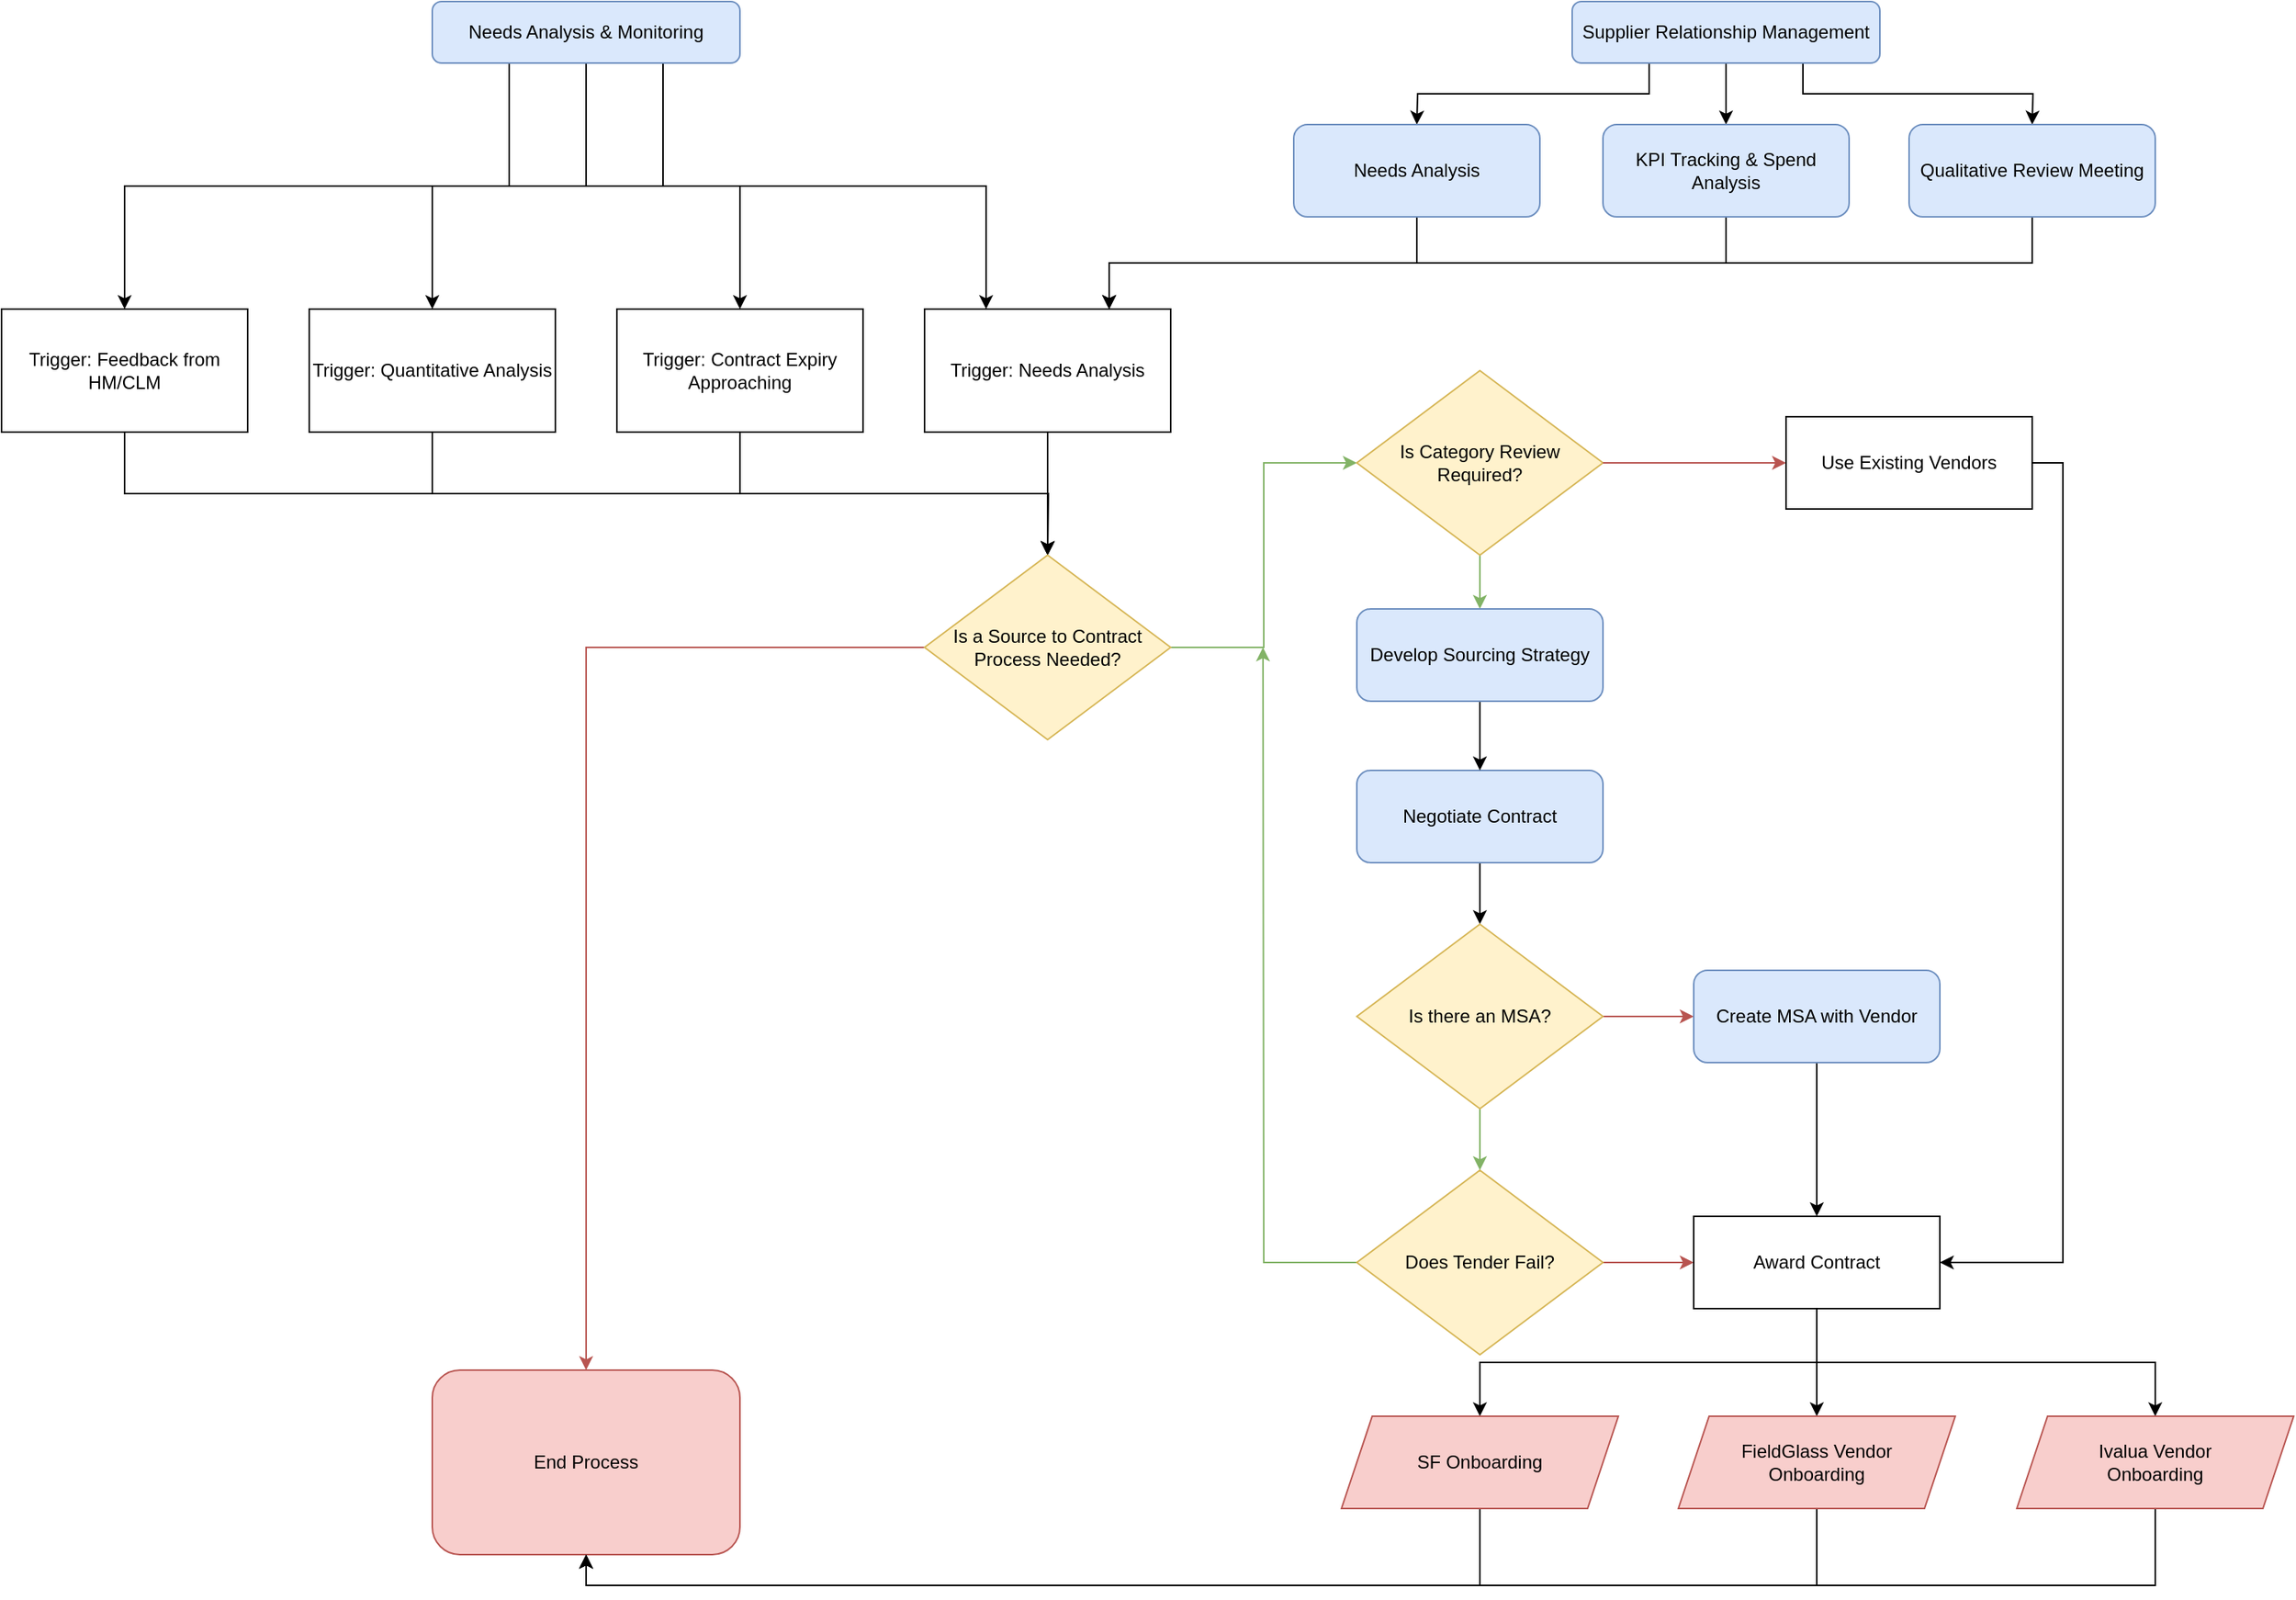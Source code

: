 <mxfile version="26.0.14">
  <diagram id="C5RBs43oDa-KdzZeNtuy" name="Page-1">
    <mxGraphModel dx="2954" dy="1098" grid="1" gridSize="10" guides="1" tooltips="1" connect="1" arrows="1" fold="1" page="1" pageScale="1" pageWidth="827" pageHeight="1169" math="0" shadow="0">
      <root>
        <mxCell id="WIyWlLk6GJQsqaUBKTNV-0" />
        <mxCell id="WIyWlLk6GJQsqaUBKTNV-1" parent="WIyWlLk6GJQsqaUBKTNV-0" />
        <mxCell id="7fKR6DzYwxGj0Lj0Nkhz-16" style="edgeStyle=orthogonalEdgeStyle;rounded=0;orthogonalLoop=1;jettySize=auto;html=1;exitX=0.25;exitY=1;exitDx=0;exitDy=0;entryX=0.5;entryY=0;entryDx=0;entryDy=0;" edge="1" parent="WIyWlLk6GJQsqaUBKTNV-1" source="WIyWlLk6GJQsqaUBKTNV-3" target="7fKR6DzYwxGj0Lj0Nkhz-1">
          <mxGeometry relative="1" as="geometry" />
        </mxCell>
        <mxCell id="7fKR6DzYwxGj0Lj0Nkhz-17" style="edgeStyle=orthogonalEdgeStyle;rounded=0;orthogonalLoop=1;jettySize=auto;html=1;exitX=0.5;exitY=1;exitDx=0;exitDy=0;entryX=0.5;entryY=0;entryDx=0;entryDy=0;" edge="1" parent="WIyWlLk6GJQsqaUBKTNV-1" source="WIyWlLk6GJQsqaUBKTNV-3" target="7fKR6DzYwxGj0Lj0Nkhz-0">
          <mxGeometry relative="1" as="geometry" />
        </mxCell>
        <mxCell id="7fKR6DzYwxGj0Lj0Nkhz-18" style="edgeStyle=orthogonalEdgeStyle;rounded=0;orthogonalLoop=1;jettySize=auto;html=1;exitX=0.5;exitY=1;exitDx=0;exitDy=0;entryX=0.5;entryY=0;entryDx=0;entryDy=0;" edge="1" parent="WIyWlLk6GJQsqaUBKTNV-1" source="WIyWlLk6GJQsqaUBKTNV-3" target="7fKR6DzYwxGj0Lj0Nkhz-2">
          <mxGeometry relative="1" as="geometry" />
        </mxCell>
        <mxCell id="7fKR6DzYwxGj0Lj0Nkhz-23" style="edgeStyle=orthogonalEdgeStyle;rounded=0;orthogonalLoop=1;jettySize=auto;html=1;exitX=0.75;exitY=1;exitDx=0;exitDy=0;entryX=0.25;entryY=0;entryDx=0;entryDy=0;" edge="1" parent="WIyWlLk6GJQsqaUBKTNV-1" source="WIyWlLk6GJQsqaUBKTNV-3" target="7fKR6DzYwxGj0Lj0Nkhz-3">
          <mxGeometry relative="1" as="geometry" />
        </mxCell>
        <mxCell id="WIyWlLk6GJQsqaUBKTNV-3" value="Needs Analysis &amp;amp; Monitoring" style="rounded=1;whiteSpace=wrap;html=1;fontSize=12;glass=0;strokeWidth=1;shadow=0;fillColor=#dae8fc;strokeColor=#6c8ebf;" parent="WIyWlLk6GJQsqaUBKTNV-1" vertex="1">
          <mxGeometry x="320" y="40" width="200" height="40" as="geometry" />
        </mxCell>
        <mxCell id="7fKR6DzYwxGj0Lj0Nkhz-27" style="edgeStyle=orthogonalEdgeStyle;rounded=0;orthogonalLoop=1;jettySize=auto;html=1;exitX=0.5;exitY=1;exitDx=0;exitDy=0;" edge="1" parent="WIyWlLk6GJQsqaUBKTNV-1" source="7fKR6DzYwxGj0Lj0Nkhz-0" target="7fKR6DzYwxGj0Lj0Nkhz-24">
          <mxGeometry relative="1" as="geometry" />
        </mxCell>
        <mxCell id="7fKR6DzYwxGj0Lj0Nkhz-0" value="Trigger: Quantitative Analysis" style="rounded=0;whiteSpace=wrap;html=1;" vertex="1" parent="WIyWlLk6GJQsqaUBKTNV-1">
          <mxGeometry x="240" y="240" width="160" height="80" as="geometry" />
        </mxCell>
        <mxCell id="7fKR6DzYwxGj0Lj0Nkhz-28" style="edgeStyle=orthogonalEdgeStyle;rounded=0;orthogonalLoop=1;jettySize=auto;html=1;exitX=0.5;exitY=1;exitDx=0;exitDy=0;" edge="1" parent="WIyWlLk6GJQsqaUBKTNV-1" source="7fKR6DzYwxGj0Lj0Nkhz-1" target="7fKR6DzYwxGj0Lj0Nkhz-24">
          <mxGeometry relative="1" as="geometry" />
        </mxCell>
        <mxCell id="7fKR6DzYwxGj0Lj0Nkhz-1" value="Trigger: Feedback from HM/CLM" style="rounded=0;whiteSpace=wrap;html=1;" vertex="1" parent="WIyWlLk6GJQsqaUBKTNV-1">
          <mxGeometry x="40" y="240" width="160" height="80" as="geometry" />
        </mxCell>
        <mxCell id="7fKR6DzYwxGj0Lj0Nkhz-26" style="edgeStyle=orthogonalEdgeStyle;rounded=0;orthogonalLoop=1;jettySize=auto;html=1;exitX=0.5;exitY=1;exitDx=0;exitDy=0;" edge="1" parent="WIyWlLk6GJQsqaUBKTNV-1" source="7fKR6DzYwxGj0Lj0Nkhz-2">
          <mxGeometry relative="1" as="geometry">
            <mxPoint x="720" y="400" as="targetPoint" />
          </mxGeometry>
        </mxCell>
        <mxCell id="7fKR6DzYwxGj0Lj0Nkhz-2" value="Trigger: Contract Expiry Approaching" style="rounded=0;whiteSpace=wrap;html=1;" vertex="1" parent="WIyWlLk6GJQsqaUBKTNV-1">
          <mxGeometry x="440" y="240" width="160" height="80" as="geometry" />
        </mxCell>
        <mxCell id="7fKR6DzYwxGj0Lj0Nkhz-25" style="edgeStyle=orthogonalEdgeStyle;rounded=0;orthogonalLoop=1;jettySize=auto;html=1;exitX=0.5;exitY=1;exitDx=0;exitDy=0;entryX=0.5;entryY=0;entryDx=0;entryDy=0;" edge="1" parent="WIyWlLk6GJQsqaUBKTNV-1" source="7fKR6DzYwxGj0Lj0Nkhz-3" target="7fKR6DzYwxGj0Lj0Nkhz-24">
          <mxGeometry relative="1" as="geometry" />
        </mxCell>
        <mxCell id="7fKR6DzYwxGj0Lj0Nkhz-3" value="Trigger: Needs Analysis" style="rounded=0;whiteSpace=wrap;html=1;" vertex="1" parent="WIyWlLk6GJQsqaUBKTNV-1">
          <mxGeometry x="640" y="240" width="160" height="80" as="geometry" />
        </mxCell>
        <mxCell id="7fKR6DzYwxGj0Lj0Nkhz-11" style="edgeStyle=orthogonalEdgeStyle;rounded=0;orthogonalLoop=1;jettySize=auto;html=1;exitX=0.5;exitY=1;exitDx=0;exitDy=0;entryX=0.5;entryY=0;entryDx=0;entryDy=0;" edge="1" parent="WIyWlLk6GJQsqaUBKTNV-1" source="7fKR6DzYwxGj0Lj0Nkhz-4">
          <mxGeometry relative="1" as="geometry">
            <mxPoint x="1161" y="120" as="targetPoint" />
          </mxGeometry>
        </mxCell>
        <mxCell id="7fKR6DzYwxGj0Lj0Nkhz-12" style="edgeStyle=orthogonalEdgeStyle;rounded=0;orthogonalLoop=1;jettySize=auto;html=1;exitX=0.25;exitY=1;exitDx=0;exitDy=0;entryX=0.5;entryY=0;entryDx=0;entryDy=0;" edge="1" parent="WIyWlLk6GJQsqaUBKTNV-1" source="7fKR6DzYwxGj0Lj0Nkhz-4">
          <mxGeometry relative="1" as="geometry">
            <mxPoint x="960" y="120" as="targetPoint" />
          </mxGeometry>
        </mxCell>
        <mxCell id="7fKR6DzYwxGj0Lj0Nkhz-13" style="edgeStyle=orthogonalEdgeStyle;rounded=0;orthogonalLoop=1;jettySize=auto;html=1;exitX=0.75;exitY=1;exitDx=0;exitDy=0;entryX=0.5;entryY=0;entryDx=0;entryDy=0;" edge="1" parent="WIyWlLk6GJQsqaUBKTNV-1" source="7fKR6DzYwxGj0Lj0Nkhz-4">
          <mxGeometry relative="1" as="geometry">
            <mxPoint x="1360" y="120" as="targetPoint" />
          </mxGeometry>
        </mxCell>
        <mxCell id="7fKR6DzYwxGj0Lj0Nkhz-4" value="Supplier Relationship Management" style="rounded=1;whiteSpace=wrap;html=1;fontSize=12;glass=0;strokeWidth=1;shadow=0;fillColor=#dae8fc;strokeColor=#6c8ebf;" vertex="1" parent="WIyWlLk6GJQsqaUBKTNV-1">
          <mxGeometry x="1061" y="40" width="200" height="40" as="geometry" />
        </mxCell>
        <mxCell id="7fKR6DzYwxGj0Lj0Nkhz-62" style="edgeStyle=orthogonalEdgeStyle;rounded=0;orthogonalLoop=1;jettySize=auto;html=1;exitX=1;exitY=0.5;exitDx=0;exitDy=0;entryX=0;entryY=0.5;entryDx=0;entryDy=0;fillColor=#d5e8d4;strokeColor=#82b366;" edge="1" parent="WIyWlLk6GJQsqaUBKTNV-1" source="7fKR6DzYwxGj0Lj0Nkhz-24" target="7fKR6DzYwxGj0Lj0Nkhz-38">
          <mxGeometry relative="1" as="geometry" />
        </mxCell>
        <mxCell id="7fKR6DzYwxGj0Lj0Nkhz-70" style="edgeStyle=orthogonalEdgeStyle;rounded=0;orthogonalLoop=1;jettySize=auto;html=1;exitX=0;exitY=0.5;exitDx=0;exitDy=0;fillColor=#f8cecc;strokeColor=#b85450;" edge="1" parent="WIyWlLk6GJQsqaUBKTNV-1" source="7fKR6DzYwxGj0Lj0Nkhz-24" target="7fKR6DzYwxGj0Lj0Nkhz-29">
          <mxGeometry relative="1" as="geometry" />
        </mxCell>
        <mxCell id="7fKR6DzYwxGj0Lj0Nkhz-24" value="Is a Source to Contract Process Needed?" style="rhombus;whiteSpace=wrap;html=1;fillColor=#fff2cc;strokeColor=#d6b656;" vertex="1" parent="WIyWlLk6GJQsqaUBKTNV-1">
          <mxGeometry x="640" y="400" width="160" height="120" as="geometry" />
        </mxCell>
        <mxCell id="7fKR6DzYwxGj0Lj0Nkhz-29" value="End Process" style="rounded=1;whiteSpace=wrap;html=1;fillColor=#f8cecc;strokeColor=#b85450;" vertex="1" parent="WIyWlLk6GJQsqaUBKTNV-1">
          <mxGeometry x="320" y="930" width="200" height="120" as="geometry" />
        </mxCell>
        <mxCell id="7fKR6DzYwxGj0Lj0Nkhz-34" style="edgeStyle=orthogonalEdgeStyle;rounded=0;orthogonalLoop=1;jettySize=auto;html=1;exitX=0.5;exitY=1;exitDx=0;exitDy=0;entryX=0.75;entryY=0;entryDx=0;entryDy=0;" edge="1" parent="WIyWlLk6GJQsqaUBKTNV-1" source="7fKR6DzYwxGj0Lj0Nkhz-31" target="7fKR6DzYwxGj0Lj0Nkhz-3">
          <mxGeometry relative="1" as="geometry" />
        </mxCell>
        <mxCell id="7fKR6DzYwxGj0Lj0Nkhz-31" value="Needs Analysis" style="rounded=1;whiteSpace=wrap;html=1;fillColor=#dae8fc;strokeColor=#6c8ebf;" vertex="1" parent="WIyWlLk6GJQsqaUBKTNV-1">
          <mxGeometry x="880" y="120" width="160" height="60" as="geometry" />
        </mxCell>
        <mxCell id="7fKR6DzYwxGj0Lj0Nkhz-35" style="edgeStyle=orthogonalEdgeStyle;rounded=0;orthogonalLoop=1;jettySize=auto;html=1;exitX=0.5;exitY=1;exitDx=0;exitDy=0;entryX=0.75;entryY=0;entryDx=0;entryDy=0;" edge="1" parent="WIyWlLk6GJQsqaUBKTNV-1" source="7fKR6DzYwxGj0Lj0Nkhz-32" target="7fKR6DzYwxGj0Lj0Nkhz-3">
          <mxGeometry relative="1" as="geometry" />
        </mxCell>
        <mxCell id="7fKR6DzYwxGj0Lj0Nkhz-32" value="KPI Tracking &amp;amp; Spend Analysis" style="rounded=1;whiteSpace=wrap;html=1;fillColor=#dae8fc;strokeColor=#6c8ebf;" vertex="1" parent="WIyWlLk6GJQsqaUBKTNV-1">
          <mxGeometry x="1081" y="120" width="160" height="60" as="geometry" />
        </mxCell>
        <mxCell id="7fKR6DzYwxGj0Lj0Nkhz-36" style="edgeStyle=orthogonalEdgeStyle;rounded=0;orthogonalLoop=1;jettySize=auto;html=1;exitX=0.5;exitY=1;exitDx=0;exitDy=0;entryX=0.75;entryY=0;entryDx=0;entryDy=0;" edge="1" parent="WIyWlLk6GJQsqaUBKTNV-1" source="7fKR6DzYwxGj0Lj0Nkhz-33" target="7fKR6DzYwxGj0Lj0Nkhz-3">
          <mxGeometry relative="1" as="geometry" />
        </mxCell>
        <mxCell id="7fKR6DzYwxGj0Lj0Nkhz-33" value="Qualitative Review Meeting" style="rounded=1;whiteSpace=wrap;html=1;fillColor=#dae8fc;strokeColor=#6c8ebf;" vertex="1" parent="WIyWlLk6GJQsqaUBKTNV-1">
          <mxGeometry x="1280" y="120" width="160" height="60" as="geometry" />
        </mxCell>
        <mxCell id="7fKR6DzYwxGj0Lj0Nkhz-52" style="edgeStyle=orthogonalEdgeStyle;rounded=0;orthogonalLoop=1;jettySize=auto;html=1;exitX=0.5;exitY=1;exitDx=0;exitDy=0;entryX=0.5;entryY=0;entryDx=0;entryDy=0;fillColor=#d5e8d4;strokeColor=#82b366;" edge="1" parent="WIyWlLk6GJQsqaUBKTNV-1" source="7fKR6DzYwxGj0Lj0Nkhz-38" target="7fKR6DzYwxGj0Lj0Nkhz-48">
          <mxGeometry relative="1" as="geometry" />
        </mxCell>
        <mxCell id="7fKR6DzYwxGj0Lj0Nkhz-38" value="Is Category Review &lt;br&gt;Required?" style="rhombus;whiteSpace=wrap;html=1;fillColor=#fff2cc;strokeColor=#d6b656;" vertex="1" parent="WIyWlLk6GJQsqaUBKTNV-1">
          <mxGeometry x="921" y="280" width="160" height="120" as="geometry" />
        </mxCell>
        <mxCell id="7fKR6DzYwxGj0Lj0Nkhz-61" style="edgeStyle=orthogonalEdgeStyle;rounded=0;orthogonalLoop=1;jettySize=auto;html=1;exitX=1;exitY=0.5;exitDx=0;exitDy=0;entryX=1;entryY=0.5;entryDx=0;entryDy=0;" edge="1" parent="WIyWlLk6GJQsqaUBKTNV-1" source="7fKR6DzYwxGj0Lj0Nkhz-40" target="7fKR6DzYwxGj0Lj0Nkhz-58">
          <mxGeometry relative="1" as="geometry" />
        </mxCell>
        <mxCell id="7fKR6DzYwxGj0Lj0Nkhz-40" value="Use Existing Vendors" style="rounded=0;whiteSpace=wrap;html=1;" vertex="1" parent="WIyWlLk6GJQsqaUBKTNV-1">
          <mxGeometry x="1200" y="310" width="160" height="60" as="geometry" />
        </mxCell>
        <mxCell id="7fKR6DzYwxGj0Lj0Nkhz-41" style="edgeStyle=orthogonalEdgeStyle;rounded=0;orthogonalLoop=1;jettySize=auto;html=1;exitX=1;exitY=0.5;exitDx=0;exitDy=0;entryX=0;entryY=0.5;entryDx=0;entryDy=0;fillColor=#f8cecc;strokeColor=#b85450;" edge="1" parent="WIyWlLk6GJQsqaUBKTNV-1" source="7fKR6DzYwxGj0Lj0Nkhz-38" target="7fKR6DzYwxGj0Lj0Nkhz-40">
          <mxGeometry relative="1" as="geometry" />
        </mxCell>
        <mxCell id="7fKR6DzYwxGj0Lj0Nkhz-59" style="edgeStyle=orthogonalEdgeStyle;rounded=0;orthogonalLoop=1;jettySize=auto;html=1;exitX=1;exitY=0.5;exitDx=0;exitDy=0;entryX=0;entryY=0.5;entryDx=0;entryDy=0;fillColor=#f8cecc;strokeColor=#b85450;" edge="1" parent="WIyWlLk6GJQsqaUBKTNV-1" source="7fKR6DzYwxGj0Lj0Nkhz-42" target="7fKR6DzYwxGj0Lj0Nkhz-58">
          <mxGeometry relative="1" as="geometry" />
        </mxCell>
        <mxCell id="7fKR6DzYwxGj0Lj0Nkhz-63" style="edgeStyle=orthogonalEdgeStyle;rounded=0;orthogonalLoop=1;jettySize=auto;html=1;exitX=0;exitY=0.5;exitDx=0;exitDy=0;fillColor=#d5e8d4;strokeColor=#82b366;" edge="1" parent="WIyWlLk6GJQsqaUBKTNV-1" source="7fKR6DzYwxGj0Lj0Nkhz-42">
          <mxGeometry relative="1" as="geometry">
            <mxPoint x="860" y="460" as="targetPoint" />
          </mxGeometry>
        </mxCell>
        <mxCell id="7fKR6DzYwxGj0Lj0Nkhz-42" value="Does Tender Fail?" style="rhombus;whiteSpace=wrap;html=1;fillColor=#fff2cc;strokeColor=#d6b656;" vertex="1" parent="WIyWlLk6GJQsqaUBKTNV-1">
          <mxGeometry x="921" y="800" width="160" height="120" as="geometry" />
        </mxCell>
        <mxCell id="7fKR6DzYwxGj0Lj0Nkhz-55" style="edgeStyle=orthogonalEdgeStyle;rounded=0;orthogonalLoop=1;jettySize=auto;html=1;exitX=0.5;exitY=1;exitDx=0;exitDy=0;entryX=0.5;entryY=0;entryDx=0;entryDy=0;" edge="1" parent="WIyWlLk6GJQsqaUBKTNV-1" source="7fKR6DzYwxGj0Lj0Nkhz-47" target="7fKR6DzYwxGj0Lj0Nkhz-49">
          <mxGeometry relative="1" as="geometry" />
        </mxCell>
        <mxCell id="7fKR6DzYwxGj0Lj0Nkhz-47" value="Negotiate Contract" style="rounded=1;whiteSpace=wrap;html=1;fillColor=#dae8fc;strokeColor=#6c8ebf;" vertex="1" parent="WIyWlLk6GJQsqaUBKTNV-1">
          <mxGeometry x="921" y="540" width="160" height="60" as="geometry" />
        </mxCell>
        <mxCell id="7fKR6DzYwxGj0Lj0Nkhz-53" style="edgeStyle=orthogonalEdgeStyle;rounded=0;orthogonalLoop=1;jettySize=auto;html=1;exitX=0.5;exitY=1;exitDx=0;exitDy=0;entryX=0.5;entryY=0;entryDx=0;entryDy=0;" edge="1" parent="WIyWlLk6GJQsqaUBKTNV-1" source="7fKR6DzYwxGj0Lj0Nkhz-48" target="7fKR6DzYwxGj0Lj0Nkhz-47">
          <mxGeometry relative="1" as="geometry" />
        </mxCell>
        <mxCell id="7fKR6DzYwxGj0Lj0Nkhz-48" value="Develop Sourcing Strategy" style="rounded=1;whiteSpace=wrap;html=1;fillColor=#dae8fc;strokeColor=#6c8ebf;" vertex="1" parent="WIyWlLk6GJQsqaUBKTNV-1">
          <mxGeometry x="921" y="435" width="160" height="60" as="geometry" />
        </mxCell>
        <mxCell id="7fKR6DzYwxGj0Lj0Nkhz-50" style="edgeStyle=orthogonalEdgeStyle;rounded=0;orthogonalLoop=1;jettySize=auto;html=1;exitX=0.5;exitY=1;exitDx=0;exitDy=0;entryX=0.5;entryY=0;entryDx=0;entryDy=0;fillColor=#d5e8d4;strokeColor=#82b366;" edge="1" parent="WIyWlLk6GJQsqaUBKTNV-1" source="7fKR6DzYwxGj0Lj0Nkhz-49" target="7fKR6DzYwxGj0Lj0Nkhz-42">
          <mxGeometry relative="1" as="geometry" />
        </mxCell>
        <mxCell id="7fKR6DzYwxGj0Lj0Nkhz-57" style="edgeStyle=orthogonalEdgeStyle;rounded=0;orthogonalLoop=1;jettySize=auto;html=1;exitX=1;exitY=0.5;exitDx=0;exitDy=0;entryX=0;entryY=0.5;entryDx=0;entryDy=0;fillColor=#f8cecc;strokeColor=#b85450;" edge="1" parent="WIyWlLk6GJQsqaUBKTNV-1" source="7fKR6DzYwxGj0Lj0Nkhz-49" target="7fKR6DzYwxGj0Lj0Nkhz-56">
          <mxGeometry relative="1" as="geometry" />
        </mxCell>
        <mxCell id="7fKR6DzYwxGj0Lj0Nkhz-49" value="Is there an MSA?" style="rhombus;whiteSpace=wrap;html=1;fillColor=#fff2cc;strokeColor=#d6b656;" vertex="1" parent="WIyWlLk6GJQsqaUBKTNV-1">
          <mxGeometry x="921" y="640" width="160" height="120" as="geometry" />
        </mxCell>
        <mxCell id="7fKR6DzYwxGj0Lj0Nkhz-60" style="edgeStyle=orthogonalEdgeStyle;rounded=0;orthogonalLoop=1;jettySize=auto;html=1;exitX=0.5;exitY=1;exitDx=0;exitDy=0;entryX=0.5;entryY=0;entryDx=0;entryDy=0;" edge="1" parent="WIyWlLk6GJQsqaUBKTNV-1" source="7fKR6DzYwxGj0Lj0Nkhz-56" target="7fKR6DzYwxGj0Lj0Nkhz-58">
          <mxGeometry relative="1" as="geometry" />
        </mxCell>
        <mxCell id="7fKR6DzYwxGj0Lj0Nkhz-56" value="Create MSA with Vendor" style="rounded=1;whiteSpace=wrap;html=1;fillColor=#dae8fc;strokeColor=#6c8ebf;" vertex="1" parent="WIyWlLk6GJQsqaUBKTNV-1">
          <mxGeometry x="1140" y="670" width="160" height="60" as="geometry" />
        </mxCell>
        <mxCell id="7fKR6DzYwxGj0Lj0Nkhz-67" style="edgeStyle=orthogonalEdgeStyle;rounded=0;orthogonalLoop=1;jettySize=auto;html=1;exitX=0.5;exitY=1;exitDx=0;exitDy=0;entryX=0.5;entryY=0;entryDx=0;entryDy=0;" edge="1" parent="WIyWlLk6GJQsqaUBKTNV-1" source="7fKR6DzYwxGj0Lj0Nkhz-58" target="7fKR6DzYwxGj0Lj0Nkhz-64">
          <mxGeometry relative="1" as="geometry" />
        </mxCell>
        <mxCell id="7fKR6DzYwxGj0Lj0Nkhz-68" style="edgeStyle=orthogonalEdgeStyle;rounded=0;orthogonalLoop=1;jettySize=auto;html=1;exitX=0.5;exitY=1;exitDx=0;exitDy=0;entryX=0.5;entryY=0;entryDx=0;entryDy=0;" edge="1" parent="WIyWlLk6GJQsqaUBKTNV-1" source="7fKR6DzYwxGj0Lj0Nkhz-58" target="7fKR6DzYwxGj0Lj0Nkhz-65">
          <mxGeometry relative="1" as="geometry" />
        </mxCell>
        <mxCell id="7fKR6DzYwxGj0Lj0Nkhz-69" style="edgeStyle=orthogonalEdgeStyle;rounded=0;orthogonalLoop=1;jettySize=auto;html=1;exitX=0.5;exitY=1;exitDx=0;exitDy=0;" edge="1" parent="WIyWlLk6GJQsqaUBKTNV-1" source="7fKR6DzYwxGj0Lj0Nkhz-58" target="7fKR6DzYwxGj0Lj0Nkhz-66">
          <mxGeometry relative="1" as="geometry" />
        </mxCell>
        <mxCell id="7fKR6DzYwxGj0Lj0Nkhz-58" value="Award Contract" style="rounded=0;whiteSpace=wrap;html=1;" vertex="1" parent="WIyWlLk6GJQsqaUBKTNV-1">
          <mxGeometry x="1140" y="830" width="160" height="60" as="geometry" />
        </mxCell>
        <mxCell id="7fKR6DzYwxGj0Lj0Nkhz-71" style="edgeStyle=orthogonalEdgeStyle;rounded=0;orthogonalLoop=1;jettySize=auto;html=1;exitX=0.5;exitY=1;exitDx=0;exitDy=0;entryX=0.5;entryY=1;entryDx=0;entryDy=0;" edge="1" parent="WIyWlLk6GJQsqaUBKTNV-1" source="7fKR6DzYwxGj0Lj0Nkhz-64" target="7fKR6DzYwxGj0Lj0Nkhz-29">
          <mxGeometry relative="1" as="geometry" />
        </mxCell>
        <mxCell id="7fKR6DzYwxGj0Lj0Nkhz-64" value="SF Onboarding" style="shape=parallelogram;perimeter=parallelogramPerimeter;whiteSpace=wrap;html=1;fixedSize=1;fillColor=#f8cecc;strokeColor=#b85450;" vertex="1" parent="WIyWlLk6GJQsqaUBKTNV-1">
          <mxGeometry x="911" y="960" width="180" height="60" as="geometry" />
        </mxCell>
        <mxCell id="7fKR6DzYwxGj0Lj0Nkhz-73" style="edgeStyle=orthogonalEdgeStyle;rounded=0;orthogonalLoop=1;jettySize=auto;html=1;exitX=0.5;exitY=1;exitDx=0;exitDy=0;entryX=0.5;entryY=1;entryDx=0;entryDy=0;" edge="1" parent="WIyWlLk6GJQsqaUBKTNV-1" source="7fKR6DzYwxGj0Lj0Nkhz-65" target="7fKR6DzYwxGj0Lj0Nkhz-29">
          <mxGeometry relative="1" as="geometry" />
        </mxCell>
        <mxCell id="7fKR6DzYwxGj0Lj0Nkhz-65" value="FieldGlass Vendor &lt;br&gt;Onboarding" style="shape=parallelogram;perimeter=parallelogramPerimeter;whiteSpace=wrap;html=1;fixedSize=1;fillColor=#f8cecc;strokeColor=#b85450;" vertex="1" parent="WIyWlLk6GJQsqaUBKTNV-1">
          <mxGeometry x="1130" y="960" width="180" height="60" as="geometry" />
        </mxCell>
        <mxCell id="7fKR6DzYwxGj0Lj0Nkhz-74" style="edgeStyle=orthogonalEdgeStyle;rounded=0;orthogonalLoop=1;jettySize=auto;html=1;exitX=0.5;exitY=1;exitDx=0;exitDy=0;entryX=0.5;entryY=1;entryDx=0;entryDy=0;" edge="1" parent="WIyWlLk6GJQsqaUBKTNV-1" source="7fKR6DzYwxGj0Lj0Nkhz-66" target="7fKR6DzYwxGj0Lj0Nkhz-29">
          <mxGeometry relative="1" as="geometry" />
        </mxCell>
        <mxCell id="7fKR6DzYwxGj0Lj0Nkhz-66" value="Ivalua Vendor&lt;br&gt;Onboarding" style="shape=parallelogram;perimeter=parallelogramPerimeter;whiteSpace=wrap;html=1;fixedSize=1;fillColor=#f8cecc;strokeColor=#b85450;" vertex="1" parent="WIyWlLk6GJQsqaUBKTNV-1">
          <mxGeometry x="1350" y="960" width="180" height="60" as="geometry" />
        </mxCell>
      </root>
    </mxGraphModel>
  </diagram>
</mxfile>
